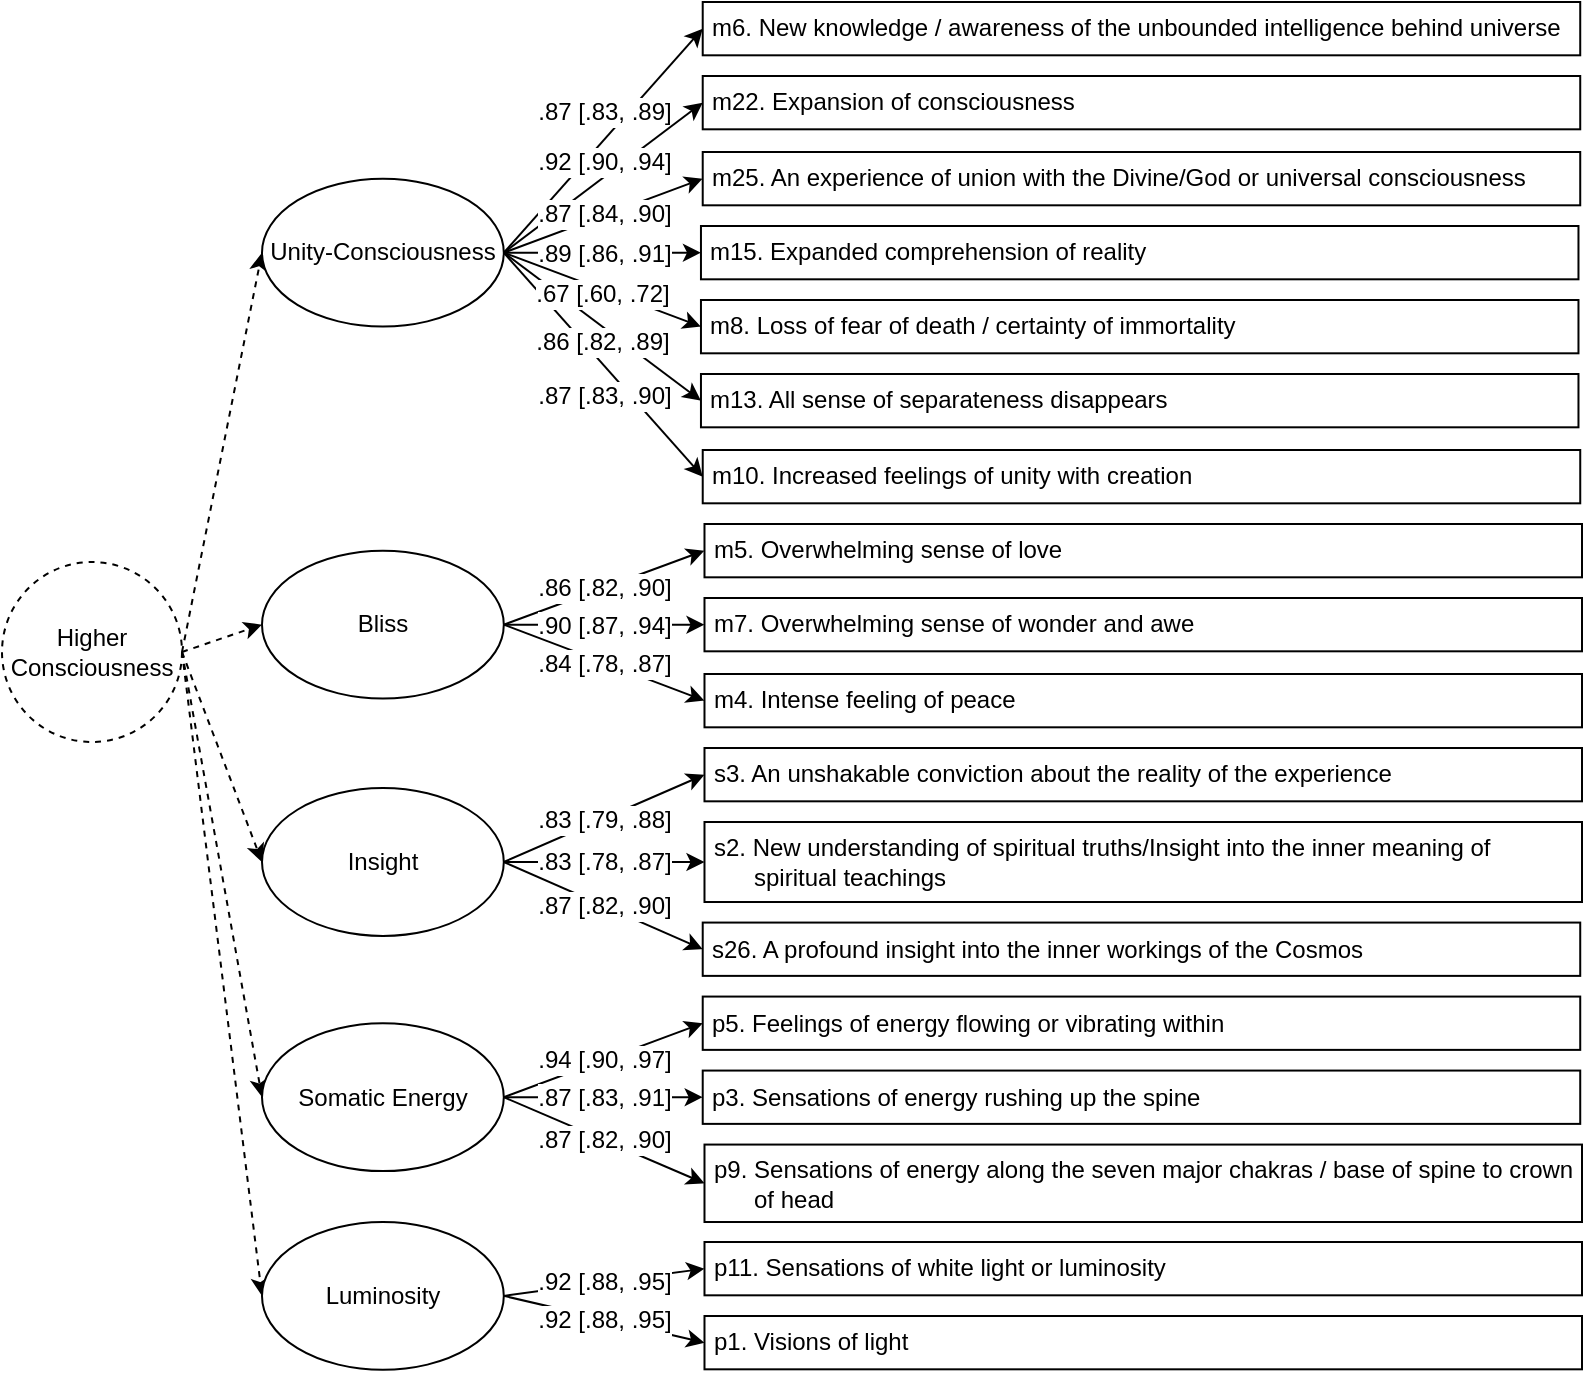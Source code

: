 <mxfile version="24.7.16">
  <diagram name="Page-1" id="IQFzwWVIoBJDt1kDczub">
    <mxGraphModel dx="993" dy="549" grid="1" gridSize="10" guides="1" tooltips="1" connect="1" arrows="1" fold="1" page="1" pageScale="1" pageWidth="850" pageHeight="1100" math="0" shadow="0">
      <root>
        <mxCell id="0" />
        <mxCell id="1" parent="0" />
        <mxCell id="QfvnHcIYspNI6X6zFvNk-2" value="&lt;div style=&quot;font-size: 12px;&quot;&gt;Higher&lt;/div&gt;&lt;div style=&quot;font-size: 12px;&quot;&gt;Consciousness&lt;br style=&quot;font-size: 12px;&quot;&gt;&lt;/div&gt;" style="ellipse;whiteSpace=wrap;html=1;aspect=fixed;dashed=1;fontSize=12;" parent="1" vertex="1">
          <mxGeometry x="10" y="410" width="90" height="90" as="geometry" />
        </mxCell>
        <mxCell id="QfvnHcIYspNI6X6zFvNk-6" value="" style="endArrow=classic;html=1;rounded=0;exitX=1;exitY=0.5;exitDx=0;exitDy=0;entryX=0;entryY=0.5;entryDx=0;entryDy=0;dashed=1;fontSize=12;" parent="1" source="QfvnHcIYspNI6X6zFvNk-2" target="AyuZund40e7lfLbwNVDC-1" edge="1">
          <mxGeometry width="50" height="50" relative="1" as="geometry">
            <mxPoint x="81" y="146" as="sourcePoint" />
            <mxPoint x="-180" y="260" as="targetPoint" />
          </mxGeometry>
        </mxCell>
        <mxCell id="QfvnHcIYspNI6X6zFvNk-9" value="" style="endArrow=classic;html=1;rounded=0;exitX=1;exitY=0.5;exitDx=0;exitDy=0;entryX=0;entryY=0.5;entryDx=0;entryDy=0;dashed=1;fontSize=12;" parent="1" source="QfvnHcIYspNI6X6zFvNk-2" target="AyuZund40e7lfLbwNVDC-3" edge="1">
          <mxGeometry width="50" height="50" relative="1" as="geometry">
            <mxPoint x="-110" y="335" as="sourcePoint" />
            <mxPoint x="-40" y="146" as="targetPoint" />
          </mxGeometry>
        </mxCell>
        <mxCell id="QfvnHcIYspNI6X6zFvNk-11" value="" style="endArrow=classic;html=1;rounded=0;exitX=1;exitY=0.5;exitDx=0;exitDy=0;entryX=0;entryY=0.5;entryDx=0;entryDy=0;dashed=1;fontSize=12;" parent="1" source="QfvnHcIYspNI6X6zFvNk-2" target="AyuZund40e7lfLbwNVDC-12" edge="1">
          <mxGeometry width="50" height="50" relative="1" as="geometry">
            <mxPoint x="-110" y="335" as="sourcePoint" />
            <mxPoint x="-40" y="441" as="targetPoint" />
          </mxGeometry>
        </mxCell>
        <mxCell id="QfvnHcIYspNI6X6zFvNk-12" value="" style="endArrow=classic;html=1;rounded=0;exitX=1;exitY=0.5;exitDx=0;exitDy=0;entryX=0;entryY=0.5;entryDx=0;entryDy=0;dashed=1;fontSize=12;" parent="1" source="QfvnHcIYspNI6X6zFvNk-2" target="AyuZund40e7lfLbwNVDC-15" edge="1">
          <mxGeometry width="50" height="50" relative="1" as="geometry">
            <mxPoint x="-100" y="345" as="sourcePoint" />
            <mxPoint x="-30" y="451" as="targetPoint" />
          </mxGeometry>
        </mxCell>
        <mxCell id="QfvnHcIYspNI6X6zFvNk-10" value="" style="endArrow=classic;html=1;rounded=0;exitX=1;exitY=0.5;exitDx=0;exitDy=0;entryX=0;entryY=0.5;entryDx=0;entryDy=0;dashed=1;fontSize=12;" parent="1" source="QfvnHcIYspNI6X6zFvNk-2" target="AyuZund40e7lfLbwNVDC-35" edge="1">
          <mxGeometry width="50" height="50" relative="1" as="geometry">
            <mxPoint x="-130" y="384.03" as="sourcePoint" />
            <mxPoint x="-60" y="401.03" as="targetPoint" />
          </mxGeometry>
        </mxCell>
        <mxCell id="AyuZund40e7lfLbwNVDC-1" value="Unity-Consciousness" style="ellipse;whiteSpace=wrap;html=1;fontSize=12;" parent="1" vertex="1">
          <mxGeometry x="140" y="218.378" width="120.898" height="73.905" as="geometry" />
        </mxCell>
        <mxCell id="AyuZund40e7lfLbwNVDC-3" value="&lt;div style=&quot;font-size: 12px;&quot;&gt;Bliss&lt;/div&gt;" style="ellipse;whiteSpace=wrap;html=1;fontSize=12;" parent="1" vertex="1">
          <mxGeometry x="140" y="404.376" width="120.898" height="73.905" as="geometry" />
        </mxCell>
        <mxCell id="AyuZund40e7lfLbwNVDC-12" value="&lt;div style=&quot;font-size: 12px;&quot;&gt;Somatic Energy&lt;/div&gt;" style="ellipse;whiteSpace=wrap;html=1;fontSize=12;" parent="1" vertex="1">
          <mxGeometry x="140" y="640.65" width="120.898" height="73.905" as="geometry" />
        </mxCell>
        <mxCell id="AyuZund40e7lfLbwNVDC-15" value="&lt;div style=&quot;font-size: 12px;&quot;&gt;Luminosity&lt;/div&gt;" style="ellipse;whiteSpace=wrap;html=1;fontSize=12;" parent="1" vertex="1">
          <mxGeometry x="140" y="739.995" width="120.898" height="73.905" as="geometry" />
        </mxCell>
        <mxCell id="AyuZund40e7lfLbwNVDC-32" value="" style="endArrow=classic;html=1;rounded=0;entryX=0;entryY=0.5;entryDx=0;entryDy=0;exitX=1;exitY=0.5;exitDx=0;exitDy=0;fontSize=12;" parent="1" source="AyuZund40e7lfLbwNVDC-3" target="AyuZund40e7lfLbwNVDC-28" edge="1">
          <mxGeometry width="50" height="50" relative="1" as="geometry">
            <mxPoint x="244.121" y="375.946" as="sourcePoint" />
            <mxPoint x="369.633" y="339.599" as="targetPoint" />
          </mxGeometry>
        </mxCell>
        <mxCell id="AyuZund40e7lfLbwNVDC-60" value=".86 [.82, .90]" style="edgeLabel;html=1;align=center;verticalAlign=middle;resizable=0;points=[];fontSize=12;" parent="AyuZund40e7lfLbwNVDC-32" vertex="1" connectable="0">
          <mxGeometry relative="1" as="geometry">
            <mxPoint as="offset" />
          </mxGeometry>
        </mxCell>
        <mxCell id="AyuZund40e7lfLbwNVDC-33" value="" style="endArrow=classic;html=1;rounded=0;entryX=0;entryY=0.5;entryDx=0;entryDy=0;exitX=1;exitY=0.5;exitDx=0;exitDy=0;fontSize=12;" parent="1" source="AyuZund40e7lfLbwNVDC-3" target="AyuZund40e7lfLbwNVDC-29" edge="1">
          <mxGeometry width="50" height="50" relative="1" as="geometry">
            <mxPoint x="253.35" y="388.062" as="sourcePoint" />
            <mxPoint x="378.862" y="351.715" as="targetPoint" />
          </mxGeometry>
        </mxCell>
        <mxCell id="AyuZund40e7lfLbwNVDC-61" value=".90 [.87, .94]" style="edgeLabel;html=1;align=center;verticalAlign=middle;resizable=0;points=[];fontSize=12;" parent="AyuZund40e7lfLbwNVDC-33" vertex="1" connectable="0">
          <mxGeometry relative="1" as="geometry">
            <mxPoint as="offset" />
          </mxGeometry>
        </mxCell>
        <mxCell id="AyuZund40e7lfLbwNVDC-34" value="" style="endArrow=classic;html=1;rounded=0;entryX=0;entryY=0.5;entryDx=0;entryDy=0;exitX=1;exitY=0.5;exitDx=0;exitDy=0;fontSize=12;" parent="1" source="AyuZund40e7lfLbwNVDC-3" target="AyuZund40e7lfLbwNVDC-30" edge="1">
          <mxGeometry width="50" height="50" relative="1" as="geometry">
            <mxPoint x="244.121" y="484.986" as="sourcePoint" />
            <mxPoint x="369.633" y="448.639" as="targetPoint" />
          </mxGeometry>
        </mxCell>
        <mxCell id="AyuZund40e7lfLbwNVDC-62" value=".84 [.78, .87]" style="edgeLabel;html=1;align=center;verticalAlign=middle;resizable=0;points=[];fontSize=12;" parent="AyuZund40e7lfLbwNVDC-34" vertex="1" connectable="0">
          <mxGeometry relative="1" as="geometry">
            <mxPoint as="offset" />
          </mxGeometry>
        </mxCell>
        <mxCell id="AyuZund40e7lfLbwNVDC-35" value="Insight" style="ellipse;whiteSpace=wrap;html=1;fontSize=12;" parent="1" vertex="1">
          <mxGeometry x="140" y="523.046" width="120.898" height="73.905" as="geometry" />
        </mxCell>
        <mxCell id="AyuZund40e7lfLbwNVDC-39" value="" style="endArrow=classic;html=1;rounded=0;entryX=0;entryY=0.5;entryDx=0;entryDy=0;exitX=1;exitY=0.5;exitDx=0;exitDy=0;fontSize=12;" parent="1" source="AyuZund40e7lfLbwNVDC-35" target="AyuZund40e7lfLbwNVDC-36" edge="1">
          <mxGeometry width="50" height="50" relative="1" as="geometry">
            <mxPoint x="244.121" y="484.986" as="sourcePoint" />
            <mxPoint x="370.556" y="448.639" as="targetPoint" />
          </mxGeometry>
        </mxCell>
        <mxCell id="AyuZund40e7lfLbwNVDC-63" value=".83 [.79, .88]" style="edgeLabel;html=1;align=center;verticalAlign=middle;resizable=0;points=[];fontSize=12;" parent="AyuZund40e7lfLbwNVDC-39" vertex="1" connectable="0">
          <mxGeometry relative="1" as="geometry">
            <mxPoint as="offset" />
          </mxGeometry>
        </mxCell>
        <mxCell id="AyuZund40e7lfLbwNVDC-40" value="" style="endArrow=classic;html=1;rounded=0;entryX=0;entryY=0.5;entryDx=0;entryDy=0;exitX=1;exitY=0.5;exitDx=0;exitDy=0;fontSize=12;" parent="1" source="AyuZund40e7lfLbwNVDC-35" target="AyuZund40e7lfLbwNVDC-37" edge="1">
          <mxGeometry width="50" height="50" relative="1" as="geometry">
            <mxPoint x="253.35" y="497.102" as="sourcePoint" />
            <mxPoint x="379.785" y="460.755" as="targetPoint" />
          </mxGeometry>
        </mxCell>
        <mxCell id="AyuZund40e7lfLbwNVDC-64" value=".83 [.78, .87]" style="edgeLabel;html=1;align=center;verticalAlign=middle;resizable=0;points=[];fontSize=12;" parent="AyuZund40e7lfLbwNVDC-40" vertex="1" connectable="0">
          <mxGeometry relative="1" as="geometry">
            <mxPoint as="offset" />
          </mxGeometry>
        </mxCell>
        <mxCell id="AyuZund40e7lfLbwNVDC-44" value="" style="endArrow=classic;html=1;rounded=0;entryX=0;entryY=0.5;entryDx=0;entryDy=0;exitX=1;exitY=0.5;exitDx=0;exitDy=0;fontSize=12;" parent="1" source="AyuZund40e7lfLbwNVDC-12" target="AyuZund40e7lfLbwNVDC-41" edge="1">
          <mxGeometry width="50" height="50" relative="1" as="geometry">
            <mxPoint x="244.121" y="600.276" as="sourcePoint" />
            <mxPoint x="370.556" y="617.238" as="targetPoint" />
          </mxGeometry>
        </mxCell>
        <mxCell id="AyuZund40e7lfLbwNVDC-65" value=".94 [.90, .97]" style="edgeLabel;html=1;align=center;verticalAlign=middle;resizable=0;points=[];fontSize=12;" parent="AyuZund40e7lfLbwNVDC-44" vertex="1" connectable="0">
          <mxGeometry relative="1" as="geometry">
            <mxPoint as="offset" />
          </mxGeometry>
        </mxCell>
        <mxCell id="AyuZund40e7lfLbwNVDC-45" value="" style="endArrow=classic;html=1;rounded=0;entryX=0;entryY=0.5;entryDx=0;entryDy=0;exitX=1;exitY=0.5;exitDx=0;exitDy=0;fontSize=12;" parent="1" source="AyuZund40e7lfLbwNVDC-12" target="AyuZund40e7lfLbwNVDC-42" edge="1">
          <mxGeometry width="50" height="50" relative="1" as="geometry">
            <mxPoint x="253.35" y="612.391" as="sourcePoint" />
            <mxPoint x="379.785" y="629.353" as="targetPoint" />
          </mxGeometry>
        </mxCell>
        <mxCell id="AyuZund40e7lfLbwNVDC-66" value=".87 [.83, .91]" style="edgeLabel;html=1;align=center;verticalAlign=middle;resizable=0;points=[];fontSize=12;" parent="AyuZund40e7lfLbwNVDC-45" vertex="1" connectable="0">
          <mxGeometry relative="1" as="geometry">
            <mxPoint as="offset" />
          </mxGeometry>
        </mxCell>
        <mxCell id="AyuZund40e7lfLbwNVDC-46" value="" style="endArrow=classic;html=1;rounded=0;entryX=0;entryY=0.5;entryDx=0;entryDy=0;exitX=1;exitY=0.5;exitDx=0;exitDy=0;fontSize=12;" parent="1" source="AyuZund40e7lfLbwNVDC-12" target="AyuZund40e7lfLbwNVDC-43" edge="1">
          <mxGeometry width="50" height="50" relative="1" as="geometry">
            <mxPoint x="262.579" y="624.507" as="sourcePoint" />
            <mxPoint x="389.014" y="641.469" as="targetPoint" />
          </mxGeometry>
        </mxCell>
        <mxCell id="AyuZund40e7lfLbwNVDC-67" value=".87 [.82, .90]" style="edgeLabel;html=1;align=center;verticalAlign=middle;resizable=0;points=[];fontSize=12;" parent="AyuZund40e7lfLbwNVDC-46" vertex="1" connectable="0">
          <mxGeometry relative="1" as="geometry">
            <mxPoint as="offset" />
          </mxGeometry>
        </mxCell>
        <mxCell id="AyuZund40e7lfLbwNVDC-49" value="" style="endArrow=classic;html=1;rounded=0;entryX=0;entryY=0.5;entryDx=0;entryDy=0;exitX=1;exitY=0.5;exitDx=0;exitDy=0;fontSize=12;" parent="1" source="AyuZund40e7lfLbwNVDC-15" target="AyuZund40e7lfLbwNVDC-47" edge="1">
          <mxGeometry width="50" height="50" relative="1" as="geometry">
            <mxPoint x="244.121" y="688.719" as="sourcePoint" />
            <mxPoint x="369.633" y="723.855" as="targetPoint" />
          </mxGeometry>
        </mxCell>
        <mxCell id="AyuZund40e7lfLbwNVDC-68" value=".92 [.88, .95]" style="edgeLabel;html=1;align=center;verticalAlign=middle;resizable=0;points=[];fontSize=12;" parent="AyuZund40e7lfLbwNVDC-49" vertex="1" connectable="0">
          <mxGeometry relative="1" as="geometry">
            <mxPoint as="offset" />
          </mxGeometry>
        </mxCell>
        <mxCell id="AyuZund40e7lfLbwNVDC-50" value="" style="endArrow=classic;html=1;rounded=0;entryX=0;entryY=0.5;entryDx=0;entryDy=0;exitX=1;exitY=0.5;exitDx=0;exitDy=0;fontSize=12;" parent="1" source="AyuZund40e7lfLbwNVDC-15" target="AyuZund40e7lfLbwNVDC-48" edge="1">
          <mxGeometry width="50" height="50" relative="1" as="geometry">
            <mxPoint x="253.35" y="700.835" as="sourcePoint" />
            <mxPoint x="378.862" y="735.97" as="targetPoint" />
          </mxGeometry>
        </mxCell>
        <mxCell id="AyuZund40e7lfLbwNVDC-69" value=".92 [.88, .95]" style="edgeLabel;html=1;align=center;verticalAlign=middle;resizable=0;points=[];fontSize=12;" parent="AyuZund40e7lfLbwNVDC-50" vertex="1" connectable="0">
          <mxGeometry relative="1" as="geometry">
            <mxPoint as="offset" />
          </mxGeometry>
        </mxCell>
        <mxCell id="AyuZund40e7lfLbwNVDC-7" value="" style="endArrow=classic;html=1;rounded=0;exitX=1;exitY=0.5;exitDx=0;exitDy=0;entryX=0;entryY=0.5;entryDx=0;entryDy=0;fontSize=12;" parent="1" source="AyuZund40e7lfLbwNVDC-1" target="AyuZund40e7lfLbwNVDC-4" edge="1">
          <mxGeometry width="50" height="50" relative="1" as="geometry">
            <mxPoint x="352.099" y="423.197" as="sourcePoint" />
            <mxPoint x="398.243" y="362.619" as="targetPoint" />
          </mxGeometry>
        </mxCell>
        <mxCell id="AyuZund40e7lfLbwNVDC-52" value=".87 [.83, .89]" style="edgeLabel;html=1;align=center;verticalAlign=middle;resizable=0;points=[];spacingBottom=30;fontSize=12;" parent="AyuZund40e7lfLbwNVDC-7" vertex="1" connectable="0">
          <mxGeometry relative="1" as="geometry">
            <mxPoint as="offset" />
          </mxGeometry>
        </mxCell>
        <mxCell id="AyuZund40e7lfLbwNVDC-27" value="" style="endArrow=classic;html=1;rounded=0;entryX=0;entryY=0.5;entryDx=0;entryDy=0;exitX=1;exitY=0.5;exitDx=0;exitDy=0;fontSize=12;" parent="1" source="AyuZund40e7lfLbwNVDC-1" target="AyuZund40e7lfLbwNVDC-22" edge="1">
          <mxGeometry width="50" height="50" relative="1" as="geometry">
            <mxPoint x="244.121" y="362.619" as="sourcePoint" />
            <mxPoint x="388.091" y="327.484" as="targetPoint" />
          </mxGeometry>
        </mxCell>
        <mxCell id="AyuZund40e7lfLbwNVDC-59" value=".87 [.83, .90]" style="edgeLabel;html=1;align=center;verticalAlign=middle;resizable=0;points=[];labelBorderColor=none;spacingTop=30;fontSize=12;" parent="AyuZund40e7lfLbwNVDC-27" vertex="1" connectable="0">
          <mxGeometry relative="1" as="geometry">
            <mxPoint as="offset" />
          </mxGeometry>
        </mxCell>
        <mxCell id="AyuZund40e7lfLbwNVDC-26" value="" style="endArrow=classic;html=1;rounded=0;entryX=0;entryY=0.5;entryDx=0;entryDy=0;exitX=1;exitY=0.5;exitDx=0;exitDy=0;fontSize=12;" parent="1" source="AyuZund40e7lfLbwNVDC-1" target="AyuZund40e7lfLbwNVDC-21" edge="1">
          <mxGeometry width="50" height="50" relative="1" as="geometry">
            <mxPoint x="244.121" y="362.013" as="sourcePoint" />
            <mxPoint x="378.862" y="315.368" as="targetPoint" />
          </mxGeometry>
        </mxCell>
        <mxCell id="AyuZund40e7lfLbwNVDC-58" value=".86 [.82, .89]" style="edgeLabel;html=1;align=center;verticalAlign=middle;resizable=0;points=[];spacingTop=16;fontSize=12;" parent="AyuZund40e7lfLbwNVDC-26" vertex="1" connectable="0">
          <mxGeometry relative="1" as="geometry">
            <mxPoint as="offset" />
          </mxGeometry>
        </mxCell>
        <mxCell id="AyuZund40e7lfLbwNVDC-19" value="" style="endArrow=classic;html=1;rounded=0;entryX=0;entryY=0.5;entryDx=0;entryDy=0;exitX=1;exitY=0.5;exitDx=0;exitDy=0;fontSize=12;" parent="1" source="AyuZund40e7lfLbwNVDC-1" target="AyuZund40e7lfLbwNVDC-17" edge="1">
          <mxGeometry width="50" height="50" relative="1" as="geometry">
            <mxPoint x="232.124" y="253.579" as="sourcePoint" />
            <mxPoint x="378.862" y="242.675" as="targetPoint" />
          </mxGeometry>
        </mxCell>
        <mxCell id="AyuZund40e7lfLbwNVDC-56" value=".89 [.86, .91]" style="edgeLabel;html=1;align=center;verticalAlign=middle;resizable=0;points=[];spacingTop=0;fontSize=12;" parent="AyuZund40e7lfLbwNVDC-19" vertex="1" connectable="0">
          <mxGeometry relative="1" as="geometry">
            <mxPoint as="offset" />
          </mxGeometry>
        </mxCell>
        <mxCell id="ogwkNkthknCJ-jp4AeTu-4" value="" style="endArrow=classic;html=1;rounded=0;entryX=0;entryY=0.5;entryDx=0;entryDy=0;exitX=1;exitY=0.5;exitDx=0;exitDy=0;fontSize=12;" parent="1" source="AyuZund40e7lfLbwNVDC-35" target="ogwkNkthknCJ-jp4AeTu-2" edge="1">
          <mxGeometry width="50" height="50" relative="1" as="geometry">
            <mxPoint x="271" y="571" as="sourcePoint" />
            <mxPoint x="371" y="591" as="targetPoint" />
          </mxGeometry>
        </mxCell>
        <mxCell id="ogwkNkthknCJ-jp4AeTu-5" value=".87 [.82, .90]" style="edgeLabel;html=1;align=center;verticalAlign=middle;resizable=0;points=[];fontSize=12;" parent="ogwkNkthknCJ-jp4AeTu-4" vertex="1" connectable="0">
          <mxGeometry relative="1" as="geometry">
            <mxPoint as="offset" />
          </mxGeometry>
        </mxCell>
        <mxCell id="AyuZund40e7lfLbwNVDC-4" value="m6. New knowledge / awareness of the unbounded intelligence behind universe" style="rounded=0;whiteSpace=wrap;html=1;align=left;spacingLeft=3;fontSize=12;" parent="1" vertex="1">
          <mxGeometry x="360.36" y="130" width="438.757" height="26.654" as="geometry" />
        </mxCell>
        <mxCell id="AyuZund40e7lfLbwNVDC-5" value="&lt;div style=&quot;font-size: 12px;&quot;&gt;m22. Expansion of consciousness&lt;/div&gt;" style="rounded=0;whiteSpace=wrap;html=1;align=left;spacingLeft=3;fontSize=12;" parent="1" vertex="1">
          <mxGeometry x="360.36" y="167.0" width="438.757" height="26.654" as="geometry" />
        </mxCell>
        <mxCell id="AyuZund40e7lfLbwNVDC-6" value="m25. An experience of union with the Divine/God or universal consciousness" style="rounded=0;whiteSpace=wrap;html=1;align=left;spacingLeft=3;fontSize=12;" parent="1" vertex="1">
          <mxGeometry x="360.36" y="205.001" width="438.757" height="26.654" as="geometry" />
        </mxCell>
        <mxCell id="AyuZund40e7lfLbwNVDC-17" value="m15. Expanded comprehension of reality" style="rounded=0;whiteSpace=wrap;html=1;align=left;spacingLeft=3;fontSize=12;" parent="1" vertex="1">
          <mxGeometry x="359.48" y="242.001" width="438.757" height="26.654" as="geometry" />
        </mxCell>
        <mxCell id="AyuZund40e7lfLbwNVDC-20" value="m8. Loss of fear of death / certainty of immortality" style="rounded=0;whiteSpace=wrap;html=1;align=left;spacingLeft=3;fontSize=12;" parent="1" vertex="1">
          <mxGeometry x="359.48" y="279.001" width="438.757" height="26.654" as="geometry" />
        </mxCell>
        <mxCell id="AyuZund40e7lfLbwNVDC-21" value="m13. All sense of separateness disappears" style="rounded=0;whiteSpace=wrap;html=1;align=left;spacingLeft=3;fontSize=12;" parent="1" vertex="1">
          <mxGeometry x="359.48" y="316.001" width="438.757" height="26.654" as="geometry" />
        </mxCell>
        <mxCell id="AyuZund40e7lfLbwNVDC-22" value="m10. Increased feelings of unity with creation" style="rounded=0;whiteSpace=wrap;html=1;align=left;spacingLeft=3;fontSize=12;" parent="1" vertex="1">
          <mxGeometry x="360.363" y="354.002" width="438.757" height="26.654" as="geometry" />
        </mxCell>
        <mxCell id="AyuZund40e7lfLbwNVDC-28" value="m5. Overwhelming sense of love" style="rounded=0;whiteSpace=wrap;html=1;align=left;spacingLeft=3;fontSize=12;" parent="1" vertex="1">
          <mxGeometry x="361.243" y="391.002" width="438.757" height="26.654" as="geometry" />
        </mxCell>
        <mxCell id="AyuZund40e7lfLbwNVDC-29" value="m7. Overwhelming sense of wonder and awe" style="rounded=0;whiteSpace=wrap;html=1;align=left;spacingLeft=3;fontSize=12;" parent="1" vertex="1">
          <mxGeometry x="361.243" y="428.002" width="438.757" height="26.654" as="geometry" />
        </mxCell>
        <mxCell id="AyuZund40e7lfLbwNVDC-30" value="m4. Intense feeling of peace" style="rounded=0;whiteSpace=wrap;html=1;align=left;spacingLeft=3;fontSize=12;" parent="1" vertex="1">
          <mxGeometry x="361.243" y="466.002" width="438.757" height="26.654" as="geometry" />
        </mxCell>
        <mxCell id="AyuZund40e7lfLbwNVDC-36" value="s3. An unshakable conviction about the reality of the experience" style="rounded=0;whiteSpace=wrap;html=1;align=left;spacingLeft=3;fontSize=12;" parent="1" vertex="1">
          <mxGeometry x="361.243" y="503.003" width="438.757" height="26.654" as="geometry" />
        </mxCell>
        <mxCell id="AyuZund40e7lfLbwNVDC-37" value="&lt;div&gt;s2. New understanding of spiritual truths/Insight into the inner meaning of&lt;/div&gt;&lt;div&gt;&amp;nbsp;&amp;nbsp;&amp;nbsp;&amp;nbsp;&amp;nbsp; spiritual teachings&lt;/div&gt;" style="rounded=0;whiteSpace=wrap;html=1;align=left;spacingLeft=3;fontSize=12;" parent="1" vertex="1">
          <mxGeometry x="361.245" y="540.003" width="438.755" height="40.0" as="geometry" />
        </mxCell>
        <mxCell id="AyuZund40e7lfLbwNVDC-41" value="p5. Feelings of energy flowing or vibrating within" style="rounded=0;whiteSpace=wrap;html=1;align=left;spacingLeft=3;fontSize=12;" parent="1" vertex="1">
          <mxGeometry x="360.36" y="627.283" width="438.757" height="26.654" as="geometry" />
        </mxCell>
        <mxCell id="AyuZund40e7lfLbwNVDC-42" value="p3. Sensations of energy rushing up the spine" style="rounded=0;whiteSpace=wrap;html=1;align=left;spacingLeft=3;fontSize=12;" parent="1" vertex="1">
          <mxGeometry x="360.36" y="664.284" width="438.757" height="26.654" as="geometry" />
        </mxCell>
        <mxCell id="AyuZund40e7lfLbwNVDC-43" value="&lt;div&gt;p9. Sensations of energy along the seven major chakras / base of spine to crown&amp;nbsp;&lt;/div&gt;&lt;div&gt;&amp;nbsp;&amp;nbsp;&amp;nbsp;&amp;nbsp;&amp;nbsp; of head&lt;/div&gt;" style="rounded=0;whiteSpace=wrap;html=1;align=left;spacingLeft=3;fontSize=12;" parent="1" vertex="1">
          <mxGeometry x="361.245" y="701.284" width="438.755" height="38.72" as="geometry" />
        </mxCell>
        <mxCell id="AyuZund40e7lfLbwNVDC-47" value="p11. Sensations of white light or luminosity" style="rounded=0;whiteSpace=wrap;html=1;align=left;spacingLeft=3;fontSize=12;" parent="1" vertex="1">
          <mxGeometry x="361.243" y="750.004" width="438.757" height="26.654" as="geometry" />
        </mxCell>
        <mxCell id="AyuZund40e7lfLbwNVDC-48" value="p1. Visions of light" style="rounded=0;whiteSpace=wrap;html=1;align=left;spacingLeft=3;fontSize=12;" parent="1" vertex="1">
          <mxGeometry x="361.243" y="787.006" width="438.757" height="26.654" as="geometry" />
        </mxCell>
        <mxCell id="ogwkNkthknCJ-jp4AeTu-2" value="s26. A profound insight into the inner workings of the Cosmos" style="rounded=0;whiteSpace=wrap;html=1;align=left;spacingLeft=3;fontSize=12;" parent="1" vertex="1">
          <mxGeometry x="360.36" y="590.283" width="438.757" height="26.654" as="geometry" />
        </mxCell>
        <mxCell id="AyuZund40e7lfLbwNVDC-25" value="" style="endArrow=classic;html=1;rounded=0;entryX=0;entryY=0.5;entryDx=0;entryDy=0;exitX=1;exitY=0.5;exitDx=0;exitDy=0;fontSize=12;" parent="1" source="AyuZund40e7lfLbwNVDC-1" target="AyuZund40e7lfLbwNVDC-20" edge="1">
          <mxGeometry width="50" height="50" relative="1" as="geometry">
            <mxPoint x="244.121" y="362.013" as="sourcePoint" />
            <mxPoint x="369.633" y="303.253" as="targetPoint" />
          </mxGeometry>
        </mxCell>
        <mxCell id="AyuZund40e7lfLbwNVDC-57" value=".67 [.60, .72]" style="edgeLabel;html=1;align=center;verticalAlign=middle;resizable=0;points=[];spacingTop=3;fontSize=12;" parent="AyuZund40e7lfLbwNVDC-25" vertex="1" connectable="0">
          <mxGeometry relative="1" as="geometry">
            <mxPoint as="offset" />
          </mxGeometry>
        </mxCell>
        <mxCell id="AyuZund40e7lfLbwNVDC-8" value="" style="endArrow=classic;html=1;rounded=0;exitX=1;exitY=0.5;exitDx=0;exitDy=0;entryX=0;entryY=0.5;entryDx=0;entryDy=0;fontSize=12;" parent="1" source="AyuZund40e7lfLbwNVDC-1" target="AyuZund40e7lfLbwNVDC-5" edge="1">
          <mxGeometry width="50" height="50" relative="1" as="geometry">
            <mxPoint x="352.099" y="423.197" as="sourcePoint" />
            <mxPoint x="398.243" y="362.619" as="targetPoint" />
          </mxGeometry>
        </mxCell>
        <mxCell id="AyuZund40e7lfLbwNVDC-53" value=".92 [.90, .94]" style="edgeLabel;html=1;align=center;verticalAlign=middle;resizable=0;points=[];spacingBottom=16;fontSize=12;" parent="AyuZund40e7lfLbwNVDC-8" vertex="1" connectable="0">
          <mxGeometry relative="1" as="geometry">
            <mxPoint as="offset" />
          </mxGeometry>
        </mxCell>
        <mxCell id="AyuZund40e7lfLbwNVDC-9" value="" style="endArrow=classic;html=1;rounded=0;exitX=1;exitY=0.5;exitDx=0;exitDy=0;entryX=0;entryY=0.5;entryDx=0;entryDy=0;fontSize=12;" parent="1" source="AyuZund40e7lfLbwNVDC-1" target="AyuZund40e7lfLbwNVDC-6" edge="1">
          <mxGeometry width="50" height="50" relative="1" as="geometry">
            <mxPoint x="259.81" y="386.85" as="sourcePoint" />
            <mxPoint x="305.954" y="326.272" as="targetPoint" />
          </mxGeometry>
        </mxCell>
        <mxCell id="AyuZund40e7lfLbwNVDC-54" value=".87 [.84, .90]" style="edgeLabel;html=1;align=center;verticalAlign=middle;resizable=0;points=[];spacingBottom=3;fontSize=12;" parent="AyuZund40e7lfLbwNVDC-9" vertex="1" connectable="0">
          <mxGeometry relative="1" as="geometry">
            <mxPoint as="offset" />
          </mxGeometry>
        </mxCell>
      </root>
    </mxGraphModel>
  </diagram>
</mxfile>
